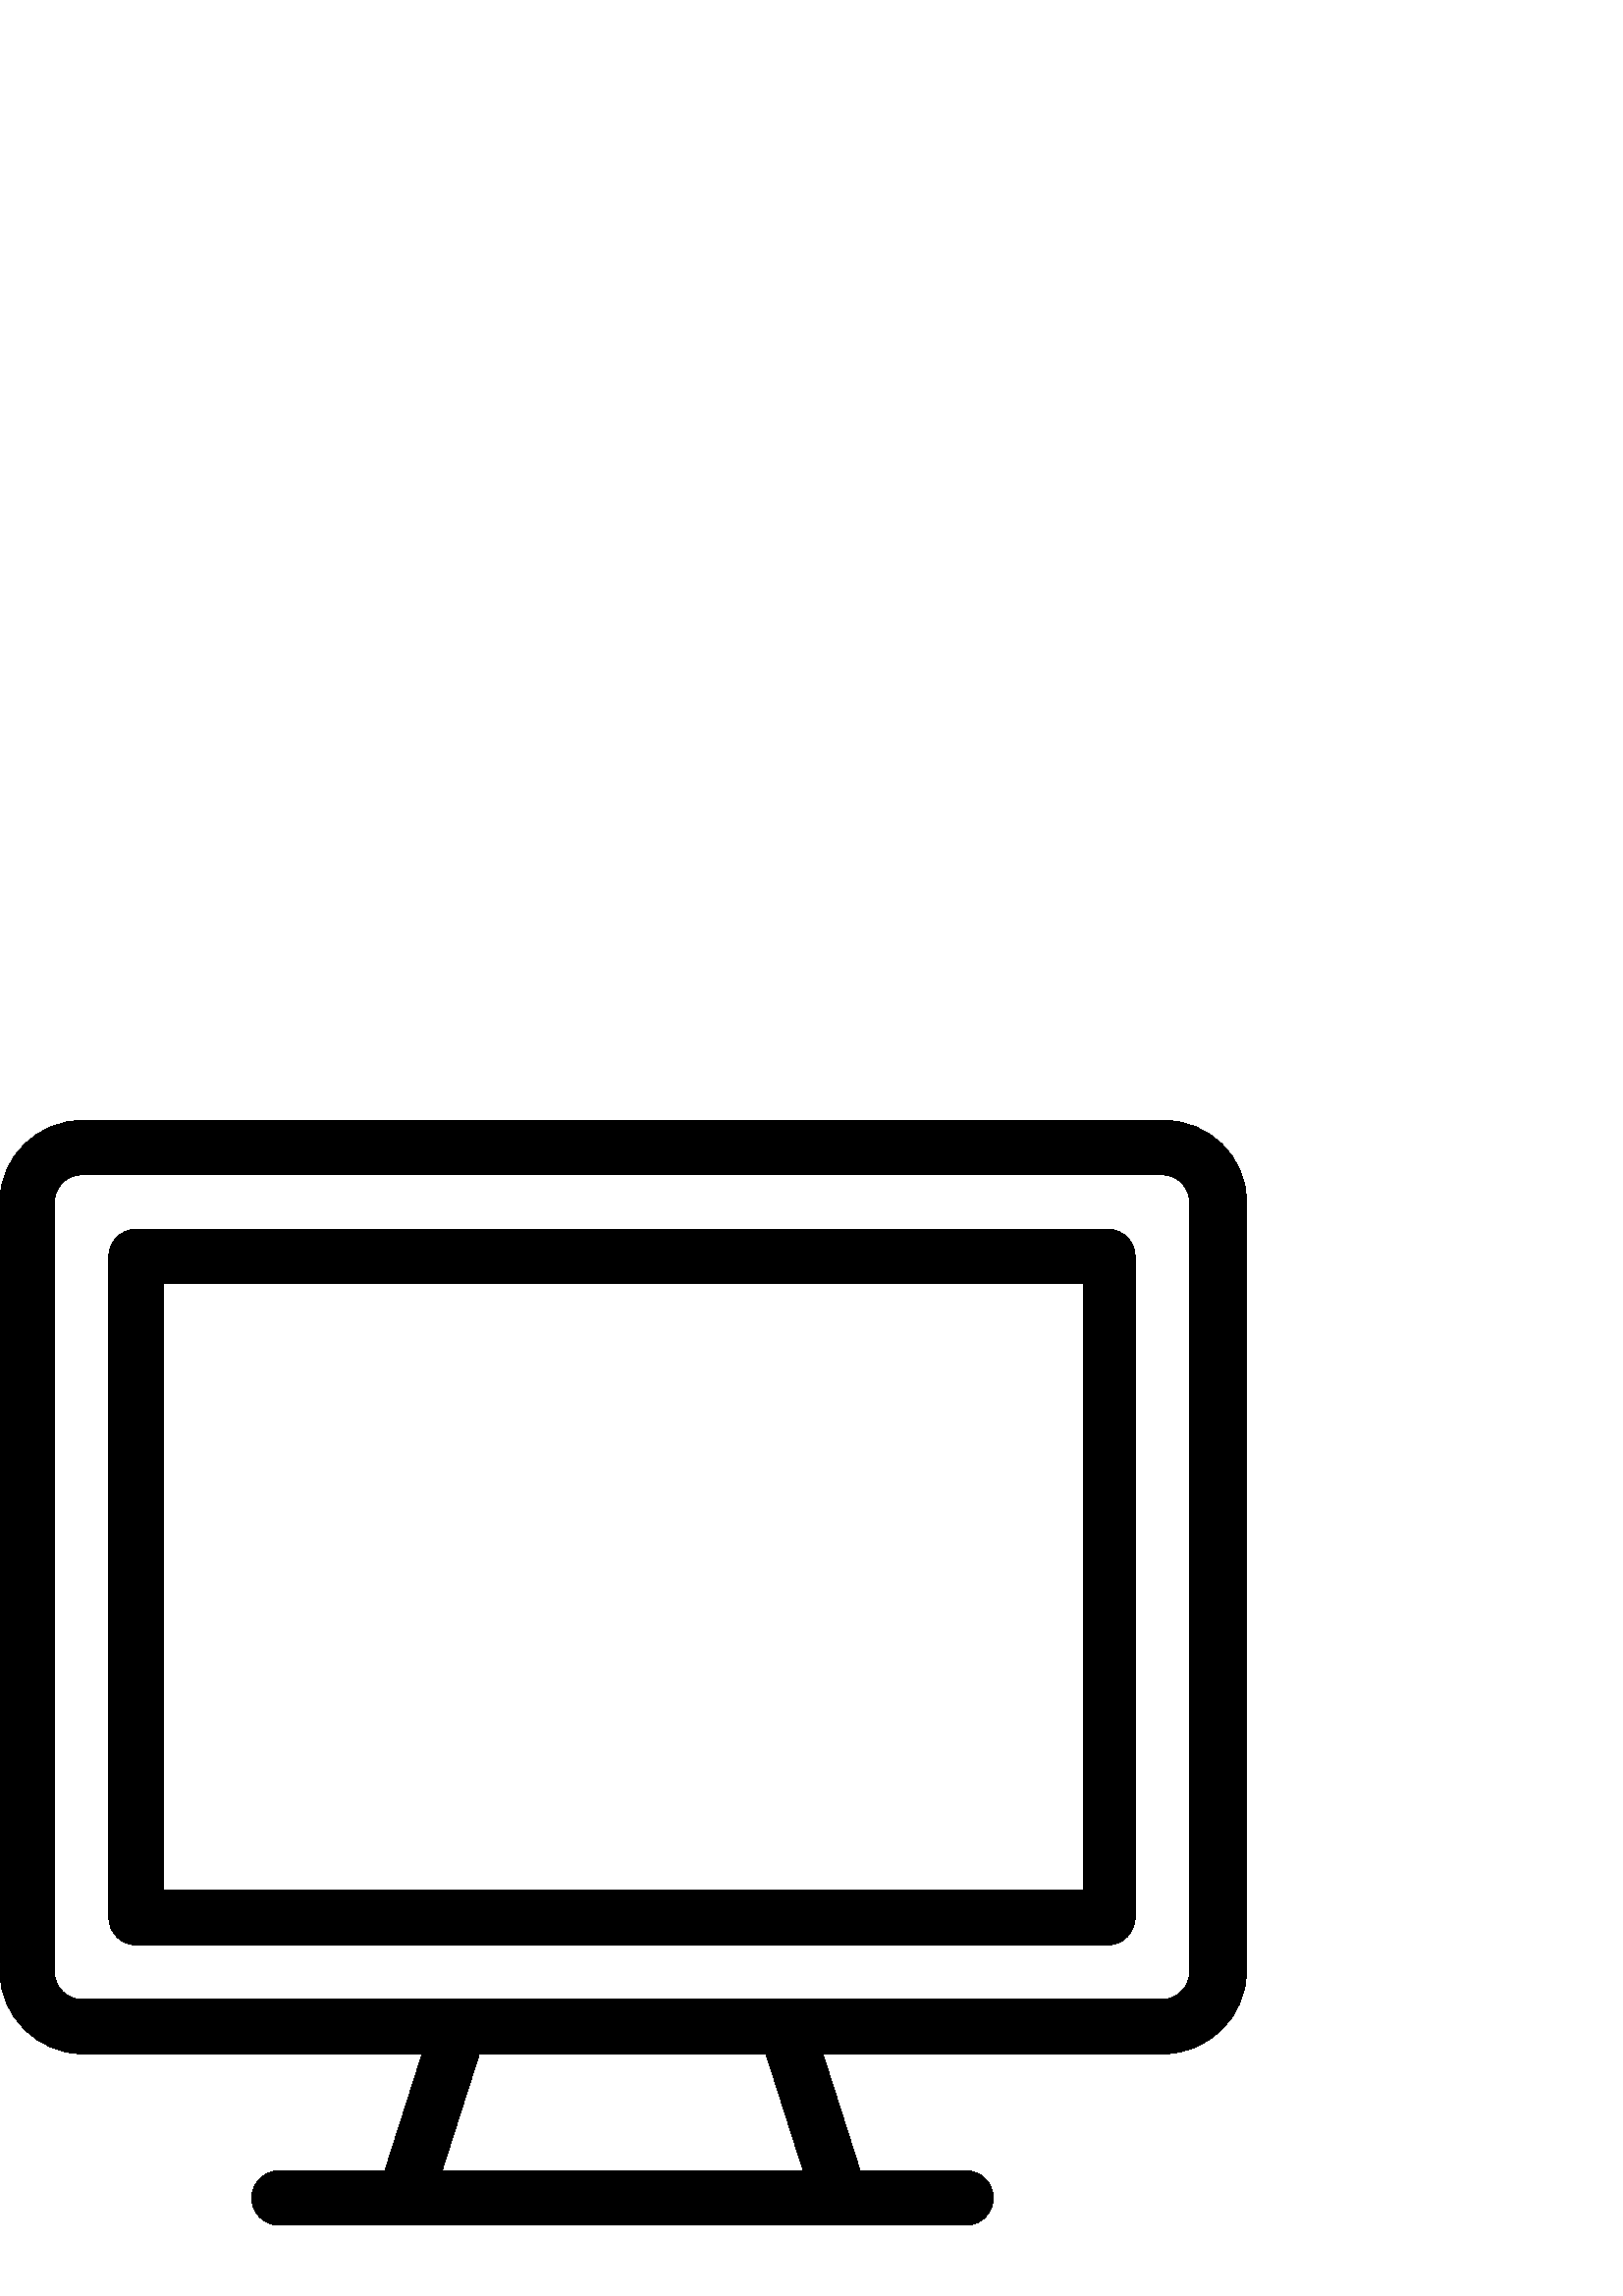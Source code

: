 %!PS-Adobe-3.0 EPSF-3.0
%%Pages: 1
%%DocumentData: Clean7Bit
%%LanguageLevel: 2
%%BoundingBox: 0 25 457 432
%%EndComments
%%BeginProlog
save
50 dict begin
/q { gsave } bind def
/Q { grestore } bind def
/cm { 6 array astore concat } bind def
/w { setlinewidth } bind def
/J { setlinecap } bind def
/j { setlinejoin } bind def
/M { setmiterlimit } bind def
/d { setdash } bind def
/m { moveto } bind def
/l { lineto } bind def
/c { curveto } bind def
/h { closepath } bind def
/re { exch dup neg 3 1 roll 5 3 roll moveto 0 rlineto
      0 exch rlineto 0 rlineto closepath } bind def
/S { stroke } bind def
/f { fill } bind def
/f* { eofill } bind def
/n { newpath } bind def
/W { clip } bind def
/W* { eoclip } bind def
/BT { } bind def
/ET { } bind def
/pdfmark where { pop globaldict /?pdfmark /exec load put }
    { globaldict begin /?pdfmark /pop load def /pdfmark
    /cleartomark load def end } ifelse
/BDC { mark 3 1 roll /BDC pdfmark } bind def
/EMC { mark /EMC pdfmark } bind def
/cairo_store_point { /cairo_point_y exch def /cairo_point_x exch def } def
/Tj { show currentpoint cairo_store_point } bind def
/TJ {
  {
    dup
    type /stringtype eq
    { show } { -0.001 mul 0 cairo_font_matrix dtransform rmoveto } ifelse
  } forall
  currentpoint cairo_store_point
} bind def
/cairo_selectfont { cairo_font_matrix aload pop pop pop 0 0 6 array astore
    cairo_font exch selectfont cairo_point_x cairo_point_y moveto } bind def
/Tf { pop /cairo_font exch def /cairo_font_matrix where
      { pop cairo_selectfont } if } bind def
/Td { matrix translate cairo_font_matrix matrix concatmatrix dup
      /cairo_font_matrix exch def dup 4 get exch 5 get cairo_store_point
      /cairo_font where { pop cairo_selectfont } if } bind def
/Tm { 2 copy 8 2 roll 6 array astore /cairo_font_matrix exch def
      cairo_store_point /cairo_font where { pop cairo_selectfont } if } bind def
/g { setgray } bind def
/rg { setrgbcolor } bind def
/d1 { setcachedevice } bind def
%%EndProlog
%%BeginSetup
%%EndSetup
%%Page: 1 1
%%BeginPageSetup
%%PageBoundingBox: 0 25 457 432
%%EndPageSetup
q 0 25 457 407 rectclip q
0 g
426.762 431.152 m 30.34 431.152 l 13.871 431.152 0 417.875 0 401.41 c 0
 118.965 l 0 102.5 13.871 88.824 30.34 88.824 c 154.797 88.824 l 141.121
 45.91 l 102.297 45.91 l 96.785 45.91 92.316 41.441 92.316 35.93 c 92.316
 30.418 96.785 25.949 102.297 25.949 c 354.199 25.949 l 359.715 25.949 364.18
 30.418 364.18 35.93 c 364.18 41.441 359.715 45.91 354.199 45.91 c 315.379
 45.91 l 301.707 88.824 l 426.66 88.824 l 443.125 88.824 456.996 102.5 456.996
 118.965 c 456.996 401.41 l 457.098 417.875 443.227 431.152 426.762 431.152
 c h
294.52 45.91 m 162.078 45.91 l 175.754 88.824 l 280.844 88.824 l h
436.141 118.766 m 436.125 113.262 431.664 108.801 426.16 108.785 c 29.941
 108.785 l 24.438 108.801 19.977 113.262 19.961 118.766 c 19.961 401.211
 l 19.977 406.715 24.438 411.176 29.941 411.191 c 426.16 411.191 l 431.664
 411.176 436.125 406.715 436.141 401.211 c h
436.141 118.766 m f
416.18 381.25 m 416.164 386.754 411.703 391.215 406.199 391.23 c 49.902
 391.23 l 44.398 391.215 39.938 386.754 39.922 381.25 c 39.922 138.727 l
 39.938 133.223 44.398 128.762 49.902 128.746 c 406.199 128.746 l 411.703
 128.762 416.164 133.223 416.18 138.727 c h
397.219 148.707 m 59.883 148.707 l 59.883 371.27 l 397.219 371.27 l h
397.219 148.707 m f
Q Q
showpage
%%Trailer
end restore
%%EOF
